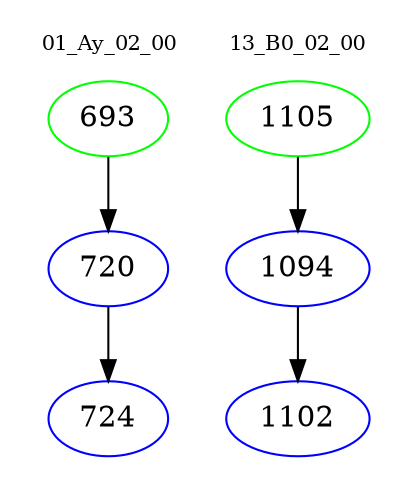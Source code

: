 digraph{
subgraph cluster_0 {
color = white
label = "01_Ay_02_00";
fontsize=10;
T0_693 [label="693", color="green"]
T0_693 -> T0_720 [color="black"]
T0_720 [label="720", color="blue"]
T0_720 -> T0_724 [color="black"]
T0_724 [label="724", color="blue"]
}
subgraph cluster_1 {
color = white
label = "13_B0_02_00";
fontsize=10;
T1_1105 [label="1105", color="green"]
T1_1105 -> T1_1094 [color="black"]
T1_1094 [label="1094", color="blue"]
T1_1094 -> T1_1102 [color="black"]
T1_1102 [label="1102", color="blue"]
}
}
